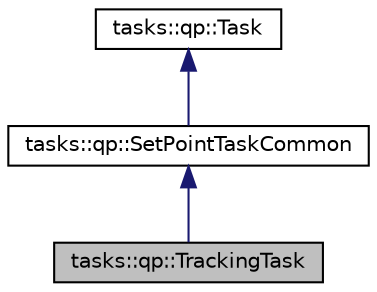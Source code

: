 digraph "tasks::qp::TrackingTask"
{
 // LATEX_PDF_SIZE
  edge [fontname="Helvetica",fontsize="10",labelfontname="Helvetica",labelfontsize="10"];
  node [fontname="Helvetica",fontsize="10",shape=record];
  Node1 [label="tasks::qp::TrackingTask",height=0.2,width=0.4,color="black", fillcolor="grey75", style="filled", fontcolor="black",tooltip=" "];
  Node2 -> Node1 [dir="back",color="midnightblue",fontsize="10",style="solid",fontname="Helvetica"];
  Node2 [label="tasks::qp::SetPointTaskCommon",height=0.2,width=0.4,color="black", fillcolor="white", style="filled",URL="$classtasks_1_1qp_1_1SetPointTaskCommon.html",tooltip=" "];
  Node3 -> Node2 [dir="back",color="midnightblue",fontsize="10",style="solid",fontname="Helvetica"];
  Node3 [label="tasks::qp::Task",height=0.2,width=0.4,color="black", fillcolor="white", style="filled",URL="$classtasks_1_1qp_1_1Task.html",tooltip=" "];
}
